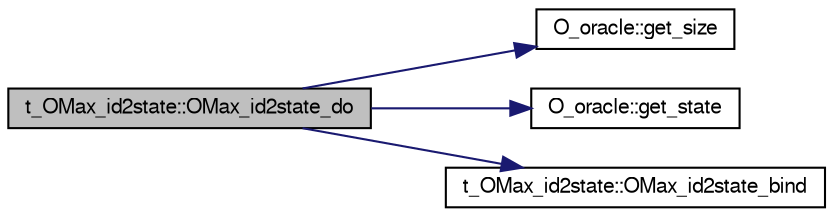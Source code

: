 digraph G
{
  bgcolor="transparent";
  edge [fontname="FreeSans",fontsize="10",labelfontname="FreeSans",labelfontsize="10"];
  node [fontname="FreeSans",fontsize="10",shape=record];
  rankdir=LR;
  Node1 [label="t_OMax_id2state::OMax_id2state_do",height=0.2,width=0.4,color="black", fillcolor="grey75", style="filled" fontcolor="black"];
  Node1 -> Node2 [color="midnightblue",fontsize="10",style="solid",fontname="FreeSans"];
  Node2 [label="O_oracle::get_size",height=0.2,width=0.4,color="black",URL="$class_o__oracle.html#a084597a4f020b5ddadc603881b596d4f",tooltip="Return the current size of FO."];
  Node1 -> Node3 [color="midnightblue",fontsize="10",style="solid",fontname="FreeSans"];
  Node3 [label="O_oracle::get_state",height=0.2,width=0.4,color="black",URL="$class_o__oracle.html#a640bf61a2019e9fb4d09084285f1ac72",tooltip="Find a state from a date."];
  Node1 -> Node4 [color="midnightblue",fontsize="10",style="solid",fontname="FreeSans"];
  Node4 [label="t_OMax_id2state::OMax_id2state_bind",height=0.2,width=0.4,color="black",URL="$structt___o_max__id2state.html#aa50cdeb7155b02b08fb549be1787a233",tooltip="Bind the translator with Data Structure."];
}
